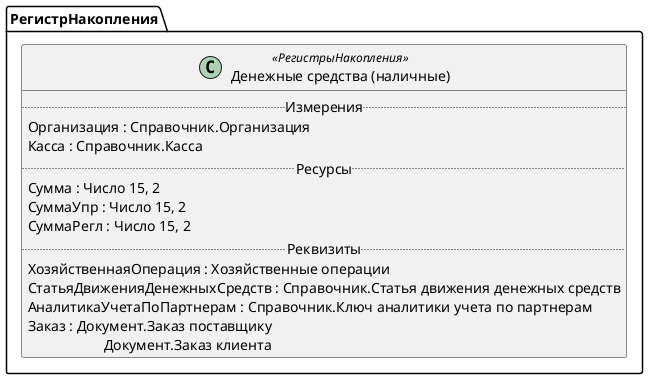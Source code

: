 ﻿@startuml ДенежныеСредстваНаличные
'!include templates.wsd
'..\include templates.wsd
class РегистрНакопления.ДенежныеСредстваНаличные as "Денежные средства (наличные)" <<РегистрыНакопления>>
{
..Измерения..
Организация : Справочник.Организация
Касса : Справочник.Касса
..Ресурсы..
Сумма : Число 15, 2
СуммаУпр : Число 15, 2
СуммаРегл : Число 15, 2
..Реквизиты..
ХозяйственнаяОперация : Хозяйственные операции
СтатьяДвиженияДенежныхСредств : Справочник.Статья движения денежных средств
АналитикаУчетаПоПартнерам : Справочник.Ключ аналитики учета по партнерам
Заказ : Документ.Заказ поставщику\rДокумент.Заказ клиента
}
@enduml
